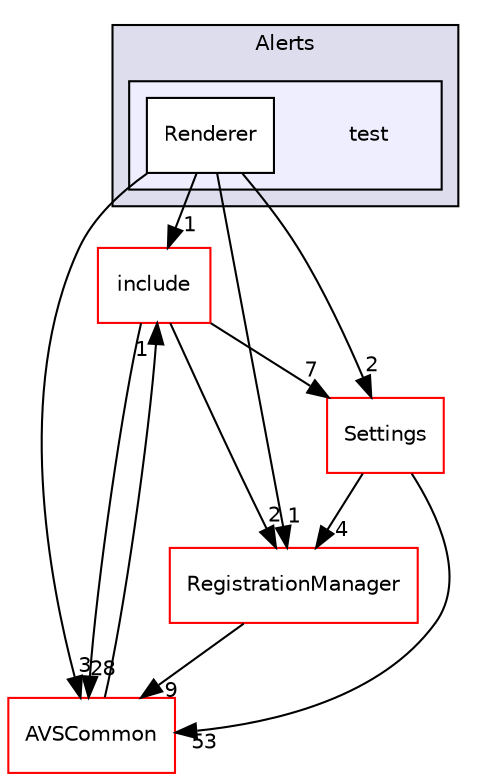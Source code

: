 digraph "/home/ANT.AMAZON.COM/womw/workplace/1.19_release/doxy/avs-device-sdk/CapabilityAgents/Alerts/test" {
  compound=true
  node [ fontsize="10", fontname="Helvetica"];
  edge [ labelfontsize="10", labelfontname="Helvetica"];
  subgraph clusterdir_6a3d888c77d91a2c06c3ff7a43c42895 {
    graph [ bgcolor="#ddddee", pencolor="black", label="Alerts" fontname="Helvetica", fontsize="10", URL="dir_6a3d888c77d91a2c06c3ff7a43c42895.html"]
  subgraph clusterdir_579390d8ffdcec981a107f091315ddee {
    graph [ bgcolor="#eeeeff", pencolor="black", label="" URL="dir_579390d8ffdcec981a107f091315ddee.html"];
    dir_579390d8ffdcec981a107f091315ddee [shape=plaintext label="test"];
    dir_e9067e74b528d8803cd4dd2d4e41042c [shape=box label="Renderer" color="black" fillcolor="white" style="filled" URL="dir_e9067e74b528d8803cd4dd2d4e41042c.html"];
  }
  }
  dir_32ca2b1be26df65d1a152938de056228 [shape=box label="include" fillcolor="white" style="filled" color="red" URL="dir_32ca2b1be26df65d1a152938de056228.html"];
  dir_8ae0dd75af039a94f4269584fb8eef13 [shape=box label="Settings" fillcolor="white" style="filled" color="red" URL="dir_8ae0dd75af039a94f4269584fb8eef13.html"];
  dir_13e65effb2bde530b17b3d5eefcd0266 [shape=box label="AVSCommon" fillcolor="white" style="filled" color="red" URL="dir_13e65effb2bde530b17b3d5eefcd0266.html"];
  dir_b14333b5607b47fe7356eaa790107bd3 [shape=box label="RegistrationManager" fillcolor="white" style="filled" color="red" URL="dir_b14333b5607b47fe7356eaa790107bd3.html"];
  dir_32ca2b1be26df65d1a152938de056228->dir_8ae0dd75af039a94f4269584fb8eef13 [headlabel="7", labeldistance=1.5 headhref="dir_000120_000375.html"];
  dir_32ca2b1be26df65d1a152938de056228->dir_13e65effb2bde530b17b3d5eefcd0266 [headlabel="28", labeldistance=1.5 headhref="dir_000120_000017.html"];
  dir_32ca2b1be26df65d1a152938de056228->dir_b14333b5607b47fe7356eaa790107bd3 [headlabel="2", labeldistance=1.5 headhref="dir_000120_000361.html"];
  dir_8ae0dd75af039a94f4269584fb8eef13->dir_13e65effb2bde530b17b3d5eefcd0266 [headlabel="53", labeldistance=1.5 headhref="dir_000375_000017.html"];
  dir_8ae0dd75af039a94f4269584fb8eef13->dir_b14333b5607b47fe7356eaa790107bd3 [headlabel="4", labeldistance=1.5 headhref="dir_000375_000361.html"];
  dir_e9067e74b528d8803cd4dd2d4e41042c->dir_32ca2b1be26df65d1a152938de056228 [headlabel="1", labeldistance=1.5 headhref="dir_000180_000120.html"];
  dir_e9067e74b528d8803cd4dd2d4e41042c->dir_8ae0dd75af039a94f4269584fb8eef13 [headlabel="2", labeldistance=1.5 headhref="dir_000180_000375.html"];
  dir_e9067e74b528d8803cd4dd2d4e41042c->dir_13e65effb2bde530b17b3d5eefcd0266 [headlabel="3", labeldistance=1.5 headhref="dir_000180_000017.html"];
  dir_e9067e74b528d8803cd4dd2d4e41042c->dir_b14333b5607b47fe7356eaa790107bd3 [headlabel="1", labeldistance=1.5 headhref="dir_000180_000361.html"];
  dir_13e65effb2bde530b17b3d5eefcd0266->dir_32ca2b1be26df65d1a152938de056228 [headlabel="1", labeldistance=1.5 headhref="dir_000017_000120.html"];
  dir_b14333b5607b47fe7356eaa790107bd3->dir_13e65effb2bde530b17b3d5eefcd0266 [headlabel="9", labeldistance=1.5 headhref="dir_000361_000017.html"];
}
